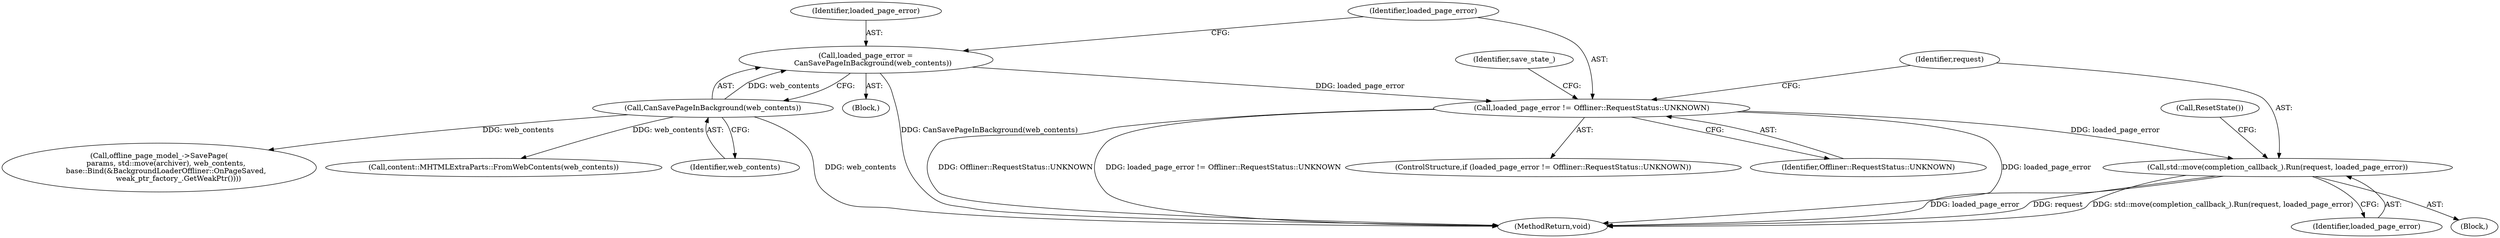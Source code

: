 digraph "0_Chrome_35eb28748d45b87695a69eceffaff73a0be476af_1@API" {
"1000163" [label="(Call,std::move(completion_callback_).Run(request, loaded_page_error))"];
"1000159" [label="(Call,loaded_page_error != Offliner::RequestStatus::UNKNOWN)"];
"1000154" [label="(Call,loaded_page_error =\n      CanSavePageInBackground(web_contents))"];
"1000156" [label="(Call,CanSavePageInBackground(web_contents))"];
"1000166" [label="(Call,ResetState())"];
"1000162" [label="(Block,)"];
"1000356" [label="(MethodReturn,void)"];
"1000164" [label="(Identifier,request)"];
"1000165" [label="(Identifier,loaded_page_error)"];
"1000101" [label="(Block,)"];
"1000157" [label="(Identifier,web_contents)"];
"1000347" [label="(Call,offline_page_model_->SavePage(\n      params, std::move(archiver), web_contents,\n      base::Bind(&BackgroundLoaderOffliner::OnPageSaved,\n                 weak_ptr_factory_.GetWeakPtr())))"];
"1000155" [label="(Identifier,loaded_page_error)"];
"1000154" [label="(Call,loaded_page_error =\n      CanSavePageInBackground(web_contents))"];
"1000163" [label="(Call,std::move(completion_callback_).Run(request, loaded_page_error))"];
"1000169" [label="(Identifier,save_state_)"];
"1000281" [label="(Call,content::MHTMLExtraParts::FromWebContents(web_contents))"];
"1000160" [label="(Identifier,loaded_page_error)"];
"1000159" [label="(Call,loaded_page_error != Offliner::RequestStatus::UNKNOWN)"];
"1000158" [label="(ControlStructure,if (loaded_page_error != Offliner::RequestStatus::UNKNOWN))"];
"1000156" [label="(Call,CanSavePageInBackground(web_contents))"];
"1000161" [label="(Identifier,Offliner::RequestStatus::UNKNOWN)"];
"1000163" -> "1000162"  [label="AST: "];
"1000163" -> "1000165"  [label="CFG: "];
"1000164" -> "1000163"  [label="AST: "];
"1000165" -> "1000163"  [label="AST: "];
"1000166" -> "1000163"  [label="CFG: "];
"1000163" -> "1000356"  [label="DDG: request"];
"1000163" -> "1000356"  [label="DDG: std::move(completion_callback_).Run(request, loaded_page_error)"];
"1000163" -> "1000356"  [label="DDG: loaded_page_error"];
"1000159" -> "1000163"  [label="DDG: loaded_page_error"];
"1000159" -> "1000158"  [label="AST: "];
"1000159" -> "1000161"  [label="CFG: "];
"1000160" -> "1000159"  [label="AST: "];
"1000161" -> "1000159"  [label="AST: "];
"1000164" -> "1000159"  [label="CFG: "];
"1000169" -> "1000159"  [label="CFG: "];
"1000159" -> "1000356"  [label="DDG: loaded_page_error != Offliner::RequestStatus::UNKNOWN"];
"1000159" -> "1000356"  [label="DDG: loaded_page_error"];
"1000159" -> "1000356"  [label="DDG: Offliner::RequestStatus::UNKNOWN"];
"1000154" -> "1000159"  [label="DDG: loaded_page_error"];
"1000154" -> "1000101"  [label="AST: "];
"1000154" -> "1000156"  [label="CFG: "];
"1000155" -> "1000154"  [label="AST: "];
"1000156" -> "1000154"  [label="AST: "];
"1000160" -> "1000154"  [label="CFG: "];
"1000154" -> "1000356"  [label="DDG: CanSavePageInBackground(web_contents)"];
"1000156" -> "1000154"  [label="DDG: web_contents"];
"1000156" -> "1000157"  [label="CFG: "];
"1000157" -> "1000156"  [label="AST: "];
"1000156" -> "1000356"  [label="DDG: web_contents"];
"1000156" -> "1000281"  [label="DDG: web_contents"];
"1000156" -> "1000347"  [label="DDG: web_contents"];
}
